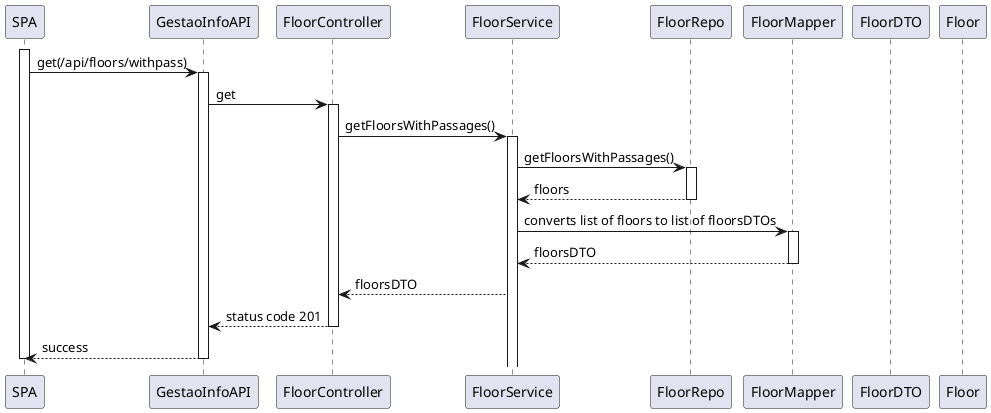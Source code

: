 @startuml
participant SPA
participant "GestaoInfoAPI" as API
participant "FloorController" as Ctrl
participant "FloorService" as Srv
participant "FloorRepo" as Repo
participant "FloorMapper" as Map
participant "FloorDTO" as DTO
participant "Floor" as Domain

activate SPA
SPA -> API: get(/api/floors/withpass)
activate API

API -> Ctrl: get
activate Ctrl

Ctrl -> Srv: getFloorsWithPassages()
activate Srv

Srv -> Repo: getFloorsWithPassages()
activate Repo
Repo --> Srv: floors
deactivate Repo

Srv -> Map: converts list of floors to list of floorsDTOs
activate Map
Map --> Srv: floorsDTO
deactivate Map

Srv --> Ctrl: floorsDTO

Ctrl --> API: status code 201
deactivate Ctrl

API --> SPA: success
deactivate API
deactivate SPA
@enduml
